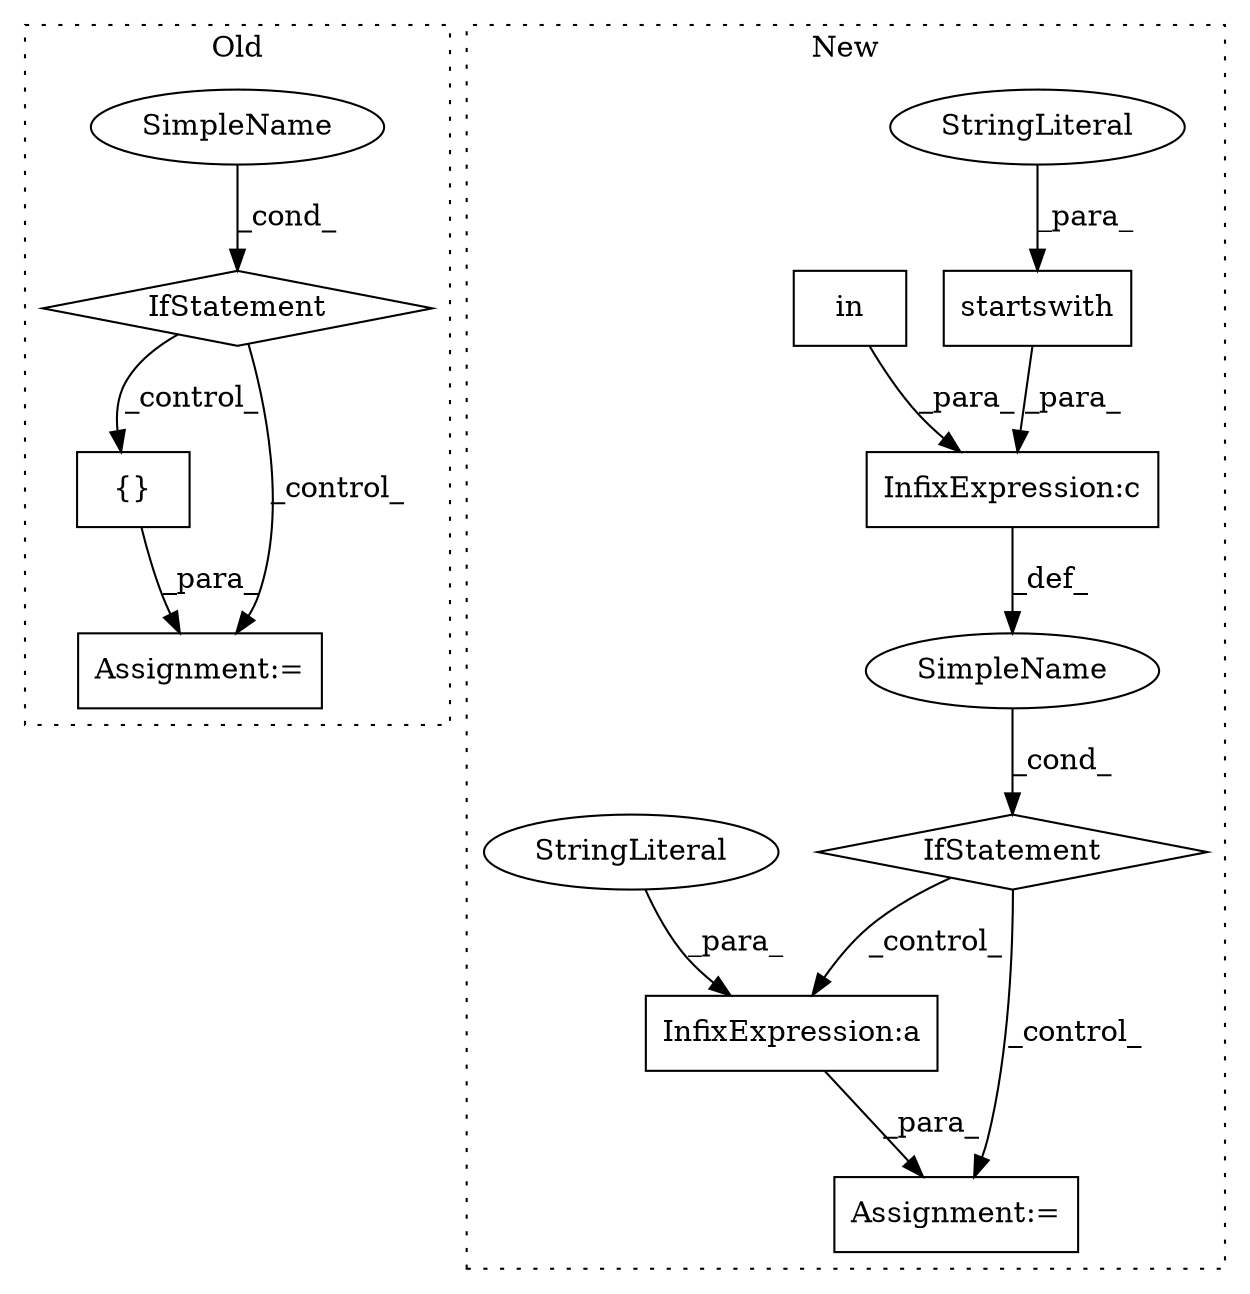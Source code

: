 digraph G {
subgraph cluster0 {
1 [label="{}" a="4" s="662,664" l="1,1" shape="box"];
7 [label="Assignment:=" a="7" s="638" l="15" shape="box"];
10 [label="SimpleName" a="42" s="" l="" shape="ellipse"];
11 [label="IfStatement" a="25" s="378,401" l="4,2" shape="diamond"];
label = "Old";
style="dotted";
}
subgraph cluster1 {
2 [label="startswith" a="32" s="599,613" l="11,1" shape="box"];
3 [label="IfStatement" a="25" s="592,643" l="4,2" shape="diamond"];
4 [label="StringLiteral" a="45" s="610" l="3" shape="ellipse"];
5 [label="Assignment:=" a="7" s="671" l="2" shape="box"];
6 [label="SimpleName" a="42" s="" l="" shape="ellipse"];
8 [label="InfixExpression:c" a="27" s="614" l="4" shape="box"];
9 [label="in" a="105" s="627" l="15" shape="box"];
12 [label="InfixExpression:a" a="27" s="679" l="3" shape="box"];
13 [label="StringLiteral" a="45" s="674" l="5" shape="ellipse"];
label = "New";
style="dotted";
}
1 -> 7 [label="_para_"];
2 -> 8 [label="_para_"];
3 -> 5 [label="_control_"];
3 -> 12 [label="_control_"];
4 -> 2 [label="_para_"];
6 -> 3 [label="_cond_"];
8 -> 6 [label="_def_"];
9 -> 8 [label="_para_"];
10 -> 11 [label="_cond_"];
11 -> 7 [label="_control_"];
11 -> 1 [label="_control_"];
12 -> 5 [label="_para_"];
13 -> 12 [label="_para_"];
}